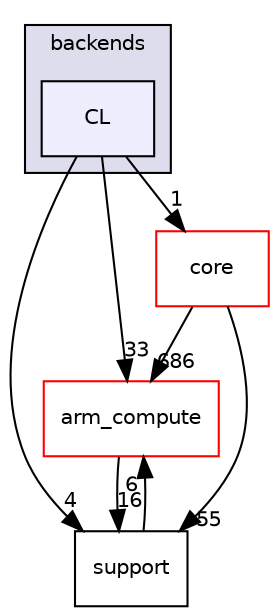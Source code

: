 digraph "src/graph/backends/CL" {
  compound=true
  node [ fontsize="10", fontname="Helvetica"];
  edge [ labelfontsize="10", labelfontname="Helvetica"];
  subgraph clusterdir_39e772dac1f6529f21fb52deefa146ea {
    graph [ bgcolor="#ddddee", pencolor="black", label="backends" fontname="Helvetica", fontsize="10", URL="dir_39e772dac1f6529f21fb52deefa146ea.xhtml"]
  dir_10a8ee34f3d0df8ebfa752c7937ca169 [shape=box, label="CL", style="filled", fillcolor="#eeeeff", pencolor="black", URL="dir_10a8ee34f3d0df8ebfa752c7937ca169.xhtml"];
  }
  dir_214608ef36d61442cb2b0c1c4e9a7def [shape=box label="arm_compute" fillcolor="white" style="filled" color="red" URL="dir_214608ef36d61442cb2b0c1c4e9a7def.xhtml"];
  dir_5815af820a9cc9481f1d0990a0d60286 [shape=box label="support" URL="dir_5815af820a9cc9481f1d0990a0d60286.xhtml"];
  dir_aebb8dcc11953d78e620bbef0b9e2183 [shape=box label="core" fillcolor="white" style="filled" color="red" URL="dir_aebb8dcc11953d78e620bbef0b9e2183.xhtml"];
  dir_10a8ee34f3d0df8ebfa752c7937ca169->dir_214608ef36d61442cb2b0c1c4e9a7def [headlabel="33", labeldistance=1.5 headhref="dir_000526_000000.xhtml"];
  dir_10a8ee34f3d0df8ebfa752c7937ca169->dir_5815af820a9cc9481f1d0990a0d60286 [headlabel="4", labeldistance=1.5 headhref="dir_000526_000031.xhtml"];
  dir_10a8ee34f3d0df8ebfa752c7937ca169->dir_aebb8dcc11953d78e620bbef0b9e2183 [headlabel="1", labeldistance=1.5 headhref="dir_000526_000017.xhtml"];
  dir_214608ef36d61442cb2b0c1c4e9a7def->dir_5815af820a9cc9481f1d0990a0d60286 [headlabel="16", labeldistance=1.5 headhref="dir_000000_000031.xhtml"];
  dir_aebb8dcc11953d78e620bbef0b9e2183->dir_214608ef36d61442cb2b0c1c4e9a7def [headlabel="686", labeldistance=1.5 headhref="dir_000017_000000.xhtml"];
  dir_aebb8dcc11953d78e620bbef0b9e2183->dir_5815af820a9cc9481f1d0990a0d60286 [headlabel="55", labeldistance=1.5 headhref="dir_000017_000031.xhtml"];
  dir_5815af820a9cc9481f1d0990a0d60286->dir_214608ef36d61442cb2b0c1c4e9a7def [headlabel="6", labeldistance=1.5 headhref="dir_000031_000000.xhtml"];
}
